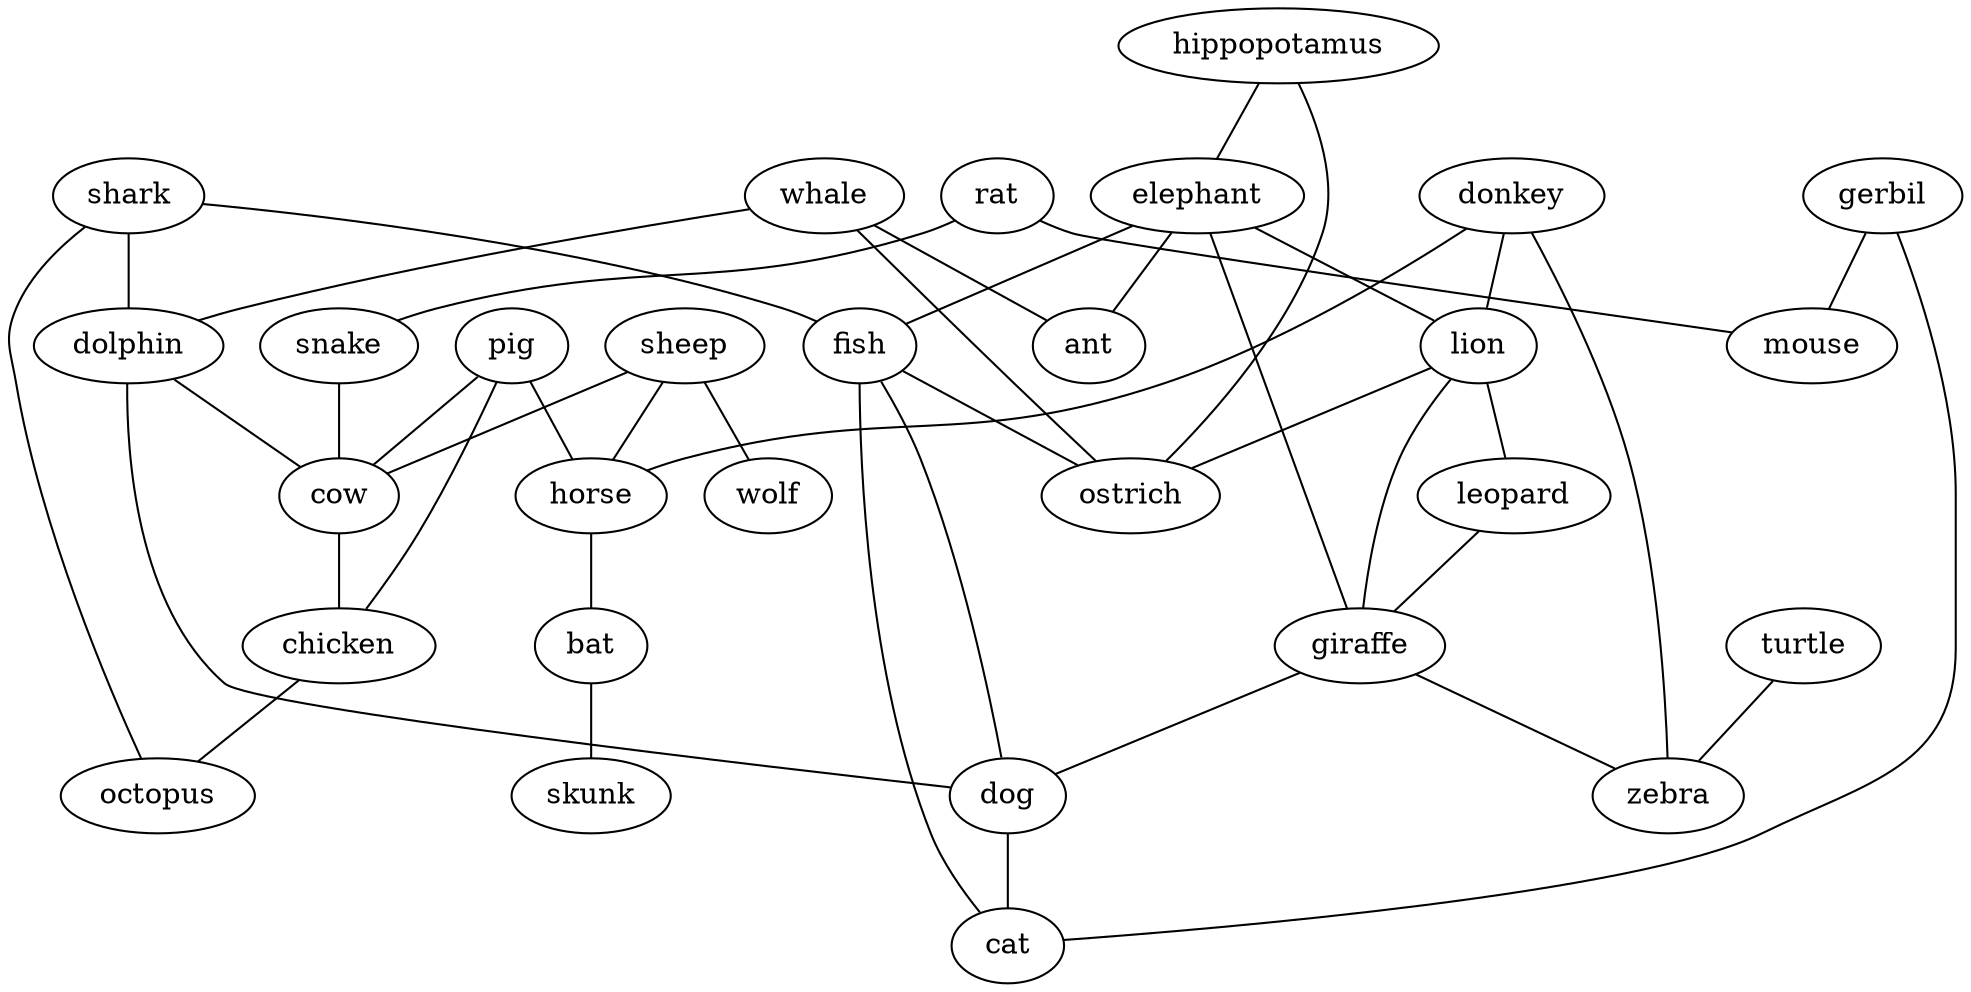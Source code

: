 strict graph G {
donkey;
shark;
pig;
rat;
whale;
hippopotamus;
sheep;
horse;
gerbil;
mouse;
elephant;
fish;
dolphin;
lion;
leopard;
giraffe;
snake;
turtle;
ostrich;
ant;
bat;
cow;
dog;
cat;
chicken;
wolf;
skunk;
octopus;
zebra;
donkey -- lion  [weight=1];
donkey -- horse  [weight=1];
donkey -- zebra  [weight=1];
shark -- fish  [weight=1];
shark -- dolphin  [weight=1];
shark -- octopus  [weight=1];
pig -- horse  [weight=1];
pig -- chicken  [weight=1];
pig -- cow  [weight=1];
rat -- mouse  [weight=1];
rat -- snake  [weight=1];
whale -- ant  [weight=1];
whale -- dolphin  [weight=1];
whale -- ostrich  [weight=1];
hippopotamus -- elephant  [weight=1];
hippopotamus -- ostrich  [weight=1];
sheep -- horse  [weight=1];
sheep -- wolf  [weight=1];
sheep -- cow  [weight=1];
horse -- bat  [weight=1];
gerbil -- mouse  [weight=1];
gerbil -- cat  [weight=1];
elephant -- fish  [weight=1];
elephant -- ant  [weight=1];
elephant -- lion  [weight=1];
elephant -- giraffe  [weight=1];
fish -- dog  [weight=1];
fish -- cat  [weight=1];
fish -- ostrich  [weight=1];
dolphin -- dog  [weight=1];
dolphin -- cow  [weight=1];
lion -- leopard  [weight=1];
lion -- ostrich  [weight=1];
lion -- giraffe  [weight=1];
leopard -- giraffe  [weight=1];
giraffe -- dog  [weight=1];
giraffe -- zebra  [weight=1];
snake -- cow  [weight=1];
turtle -- zebra  [weight=1];
bat -- skunk  [weight=1];
cow -- chicken  [weight=1];
dog -- cat  [weight=1];
chicken -- octopus  [weight=1];
}

